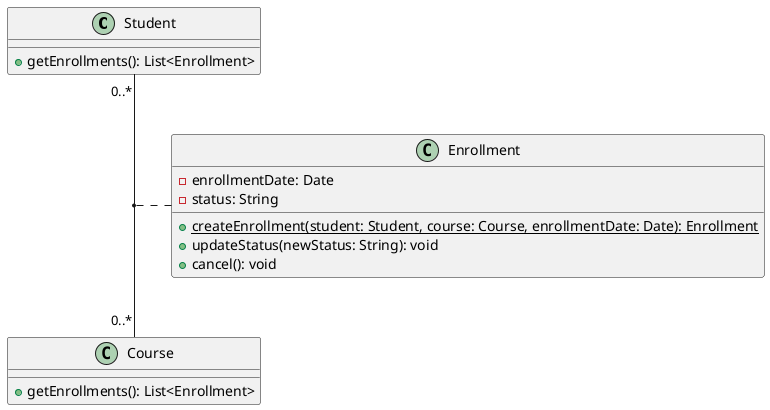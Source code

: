@startuml

class Student {
  + getEnrollments(): List<Enrollment>
}

class Course {
  + getEnrollments(): List<Enrollment>
}

class Enrollment {
  - enrollmentDate: Date
  - status: String
  + {static} createEnrollment(student: Student, course: Course, enrollmentDate: Date): Enrollment
  + updateStatus(newStatus: String): void
  + cancel(): void
}

Student "0..*" -- "0..*" Course
(Student, Course) .. Enrollment

@enduml